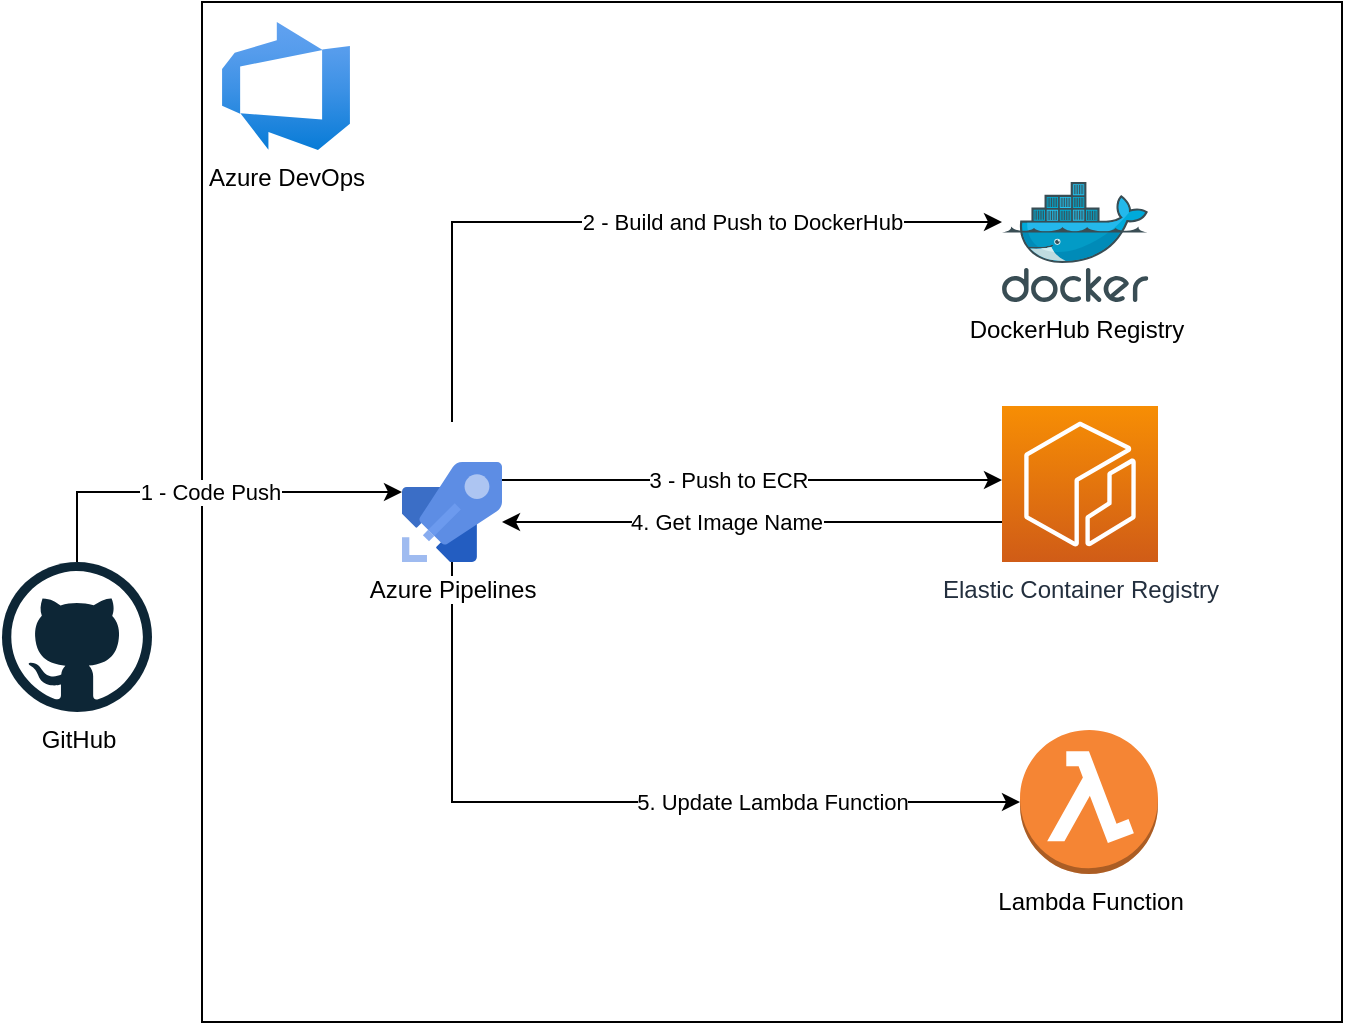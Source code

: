 <mxfile>
    <diagram id="FHhLuV0nsQyy8kjPywxV" name="Page-1">
        <mxGraphModel dx="769" dy="532" grid="1" gridSize="10" guides="1" tooltips="1" connect="1" arrows="1" fold="1" page="1" pageScale="1" pageWidth="850" pageHeight="1100" math="0" shadow="0">
            <root>
                <mxCell id="0"/>
                <mxCell id="1" parent="0"/>
                <mxCell id="23" value="" style="rounded=0;whiteSpace=wrap;html=1;" vertex="1" parent="1">
                    <mxGeometry x="130" y="150" width="570" height="510" as="geometry"/>
                </mxCell>
                <mxCell id="2" value="Azure DevOps&lt;br&gt;" style="aspect=fixed;html=1;points=[];align=center;image;fontSize=12;image=img/lib/azure2/devops/Azure_DevOps.svg;fontStyle=0" vertex="1" parent="1">
                    <mxGeometry x="140" y="160" width="64" height="64" as="geometry"/>
                </mxCell>
                <mxCell id="11" style="edgeStyle=orthogonalEdgeStyle;rounded=0;orthogonalLoop=1;jettySize=auto;html=1;" edge="1" parent="1" source="5" target="10">
                    <mxGeometry relative="1" as="geometry">
                        <Array as="points">
                            <mxPoint x="67" y="395"/>
                        </Array>
                    </mxGeometry>
                </mxCell>
                <mxCell id="17" value="1 - Code Push" style="edgeLabel;html=1;align=center;verticalAlign=middle;resizable=0;points=[];" vertex="1" connectable="0" parent="11">
                    <mxGeometry x="0.026" y="-1" relative="1" as="geometry">
                        <mxPoint y="-1" as="offset"/>
                    </mxGeometry>
                </mxCell>
                <mxCell id="5" value="GitHub&lt;br&gt;" style="dashed=0;outlineConnect=0;html=1;align=center;labelPosition=center;verticalLabelPosition=bottom;verticalAlign=top;shape=mxgraph.weblogos.github" vertex="1" parent="1">
                    <mxGeometry x="30" y="430" width="75" height="75" as="geometry"/>
                </mxCell>
                <mxCell id="7" value="DockerHub Registry&lt;br&gt;" style="aspect=fixed;html=1;points=[];align=center;image;fontSize=12;image=img/lib/mscae/Docker.svg;" vertex="1" parent="1">
                    <mxGeometry x="530" y="240" width="73.17" height="60" as="geometry"/>
                </mxCell>
                <mxCell id="21" style="edgeStyle=orthogonalEdgeStyle;rounded=0;orthogonalLoop=1;jettySize=auto;html=1;" edge="1" parent="1" source="8" target="10">
                    <mxGeometry relative="1" as="geometry">
                        <Array as="points">
                            <mxPoint x="480" y="410"/>
                            <mxPoint x="480" y="410"/>
                        </Array>
                    </mxGeometry>
                </mxCell>
                <mxCell id="22" value="4. Get Image Name" style="edgeLabel;html=1;align=center;verticalAlign=middle;resizable=0;points=[];" vertex="1" connectable="0" parent="21">
                    <mxGeometry x="0.218" y="2" relative="1" as="geometry">
                        <mxPoint x="14" y="-2" as="offset"/>
                    </mxGeometry>
                </mxCell>
                <mxCell id="8" value="Elastic Container Registry&lt;br&gt;" style="points=[[0,0,0],[0.25,0,0],[0.5,0,0],[0.75,0,0],[1,0,0],[0,1,0],[0.25,1,0],[0.5,1,0],[0.75,1,0],[1,1,0],[0,0.25,0],[0,0.5,0],[0,0.75,0],[1,0.25,0],[1,0.5,0],[1,0.75,0]];outlineConnect=0;fontColor=#232F3E;gradientColor=#F78E04;gradientDirection=north;fillColor=#D05C17;strokeColor=#ffffff;dashed=0;verticalLabelPosition=bottom;verticalAlign=top;align=center;html=1;fontSize=12;fontStyle=0;aspect=fixed;shape=mxgraph.aws4.resourceIcon;resIcon=mxgraph.aws4.ecr;" vertex="1" parent="1">
                    <mxGeometry x="530" y="352" width="78" height="78" as="geometry"/>
                </mxCell>
                <mxCell id="12" style="edgeStyle=orthogonalEdgeStyle;rounded=0;orthogonalLoop=1;jettySize=auto;html=1;" edge="1" parent="1">
                    <mxGeometry relative="1" as="geometry">
                        <mxPoint x="255" y="360" as="sourcePoint"/>
                        <mxPoint x="530" y="260" as="targetPoint"/>
                        <Array as="points">
                            <mxPoint x="255" y="260"/>
                        </Array>
                    </mxGeometry>
                </mxCell>
                <mxCell id="18" value="2 - Build and Push to DockerHub" style="edgeLabel;html=1;align=center;verticalAlign=middle;resizable=0;points=[];" vertex="1" connectable="0" parent="12">
                    <mxGeometry x="-0.484" relative="1" as="geometry">
                        <mxPoint x="145" y="-3" as="offset"/>
                    </mxGeometry>
                </mxCell>
                <mxCell id="13" style="edgeStyle=orthogonalEdgeStyle;rounded=0;orthogonalLoop=1;jettySize=auto;html=1;" edge="1" parent="1" source="10" target="8">
                    <mxGeometry relative="1" as="geometry">
                        <Array as="points">
                            <mxPoint x="380" y="389"/>
                            <mxPoint x="380" y="389"/>
                        </Array>
                    </mxGeometry>
                </mxCell>
                <mxCell id="19" value="3 - Push to ECR" style="edgeLabel;html=1;align=center;verticalAlign=middle;resizable=0;points=[];" vertex="1" connectable="0" parent="13">
                    <mxGeometry x="-0.315" y="-1" relative="1" as="geometry">
                        <mxPoint x="27" y="-1" as="offset"/>
                    </mxGeometry>
                </mxCell>
                <mxCell id="16" style="edgeStyle=orthogonalEdgeStyle;rounded=0;orthogonalLoop=1;jettySize=auto;html=1;" edge="1" parent="1" source="10" target="14">
                    <mxGeometry relative="1" as="geometry">
                        <Array as="points">
                            <mxPoint x="255" y="550"/>
                        </Array>
                    </mxGeometry>
                </mxCell>
                <mxCell id="20" value="5. Update Lambda Function" style="edgeLabel;html=1;align=center;verticalAlign=middle;resizable=0;points=[];" vertex="1" connectable="0" parent="16">
                    <mxGeometry x="-0.367" y="-1" relative="1" as="geometry">
                        <mxPoint x="151.76" y="-1" as="offset"/>
                    </mxGeometry>
                </mxCell>
                <mxCell id="10" value="Azure Pipelines&lt;br&gt;" style="aspect=fixed;html=1;points=[];align=center;image;fontSize=12;image=img/lib/mscae/Azure_Pipelines.svg;" vertex="1" parent="1">
                    <mxGeometry x="230" y="380" width="50" height="50" as="geometry"/>
                </mxCell>
                <mxCell id="14" value="Lambda Function&lt;br&gt;" style="outlineConnect=0;dashed=0;verticalLabelPosition=bottom;verticalAlign=top;align=center;html=1;shape=mxgraph.aws3.lambda_function;fillColor=#F58534;gradientColor=none;" vertex="1" parent="1">
                    <mxGeometry x="539" y="514" width="69" height="72" as="geometry"/>
                </mxCell>
            </root>
        </mxGraphModel>
    </diagram>
</mxfile>